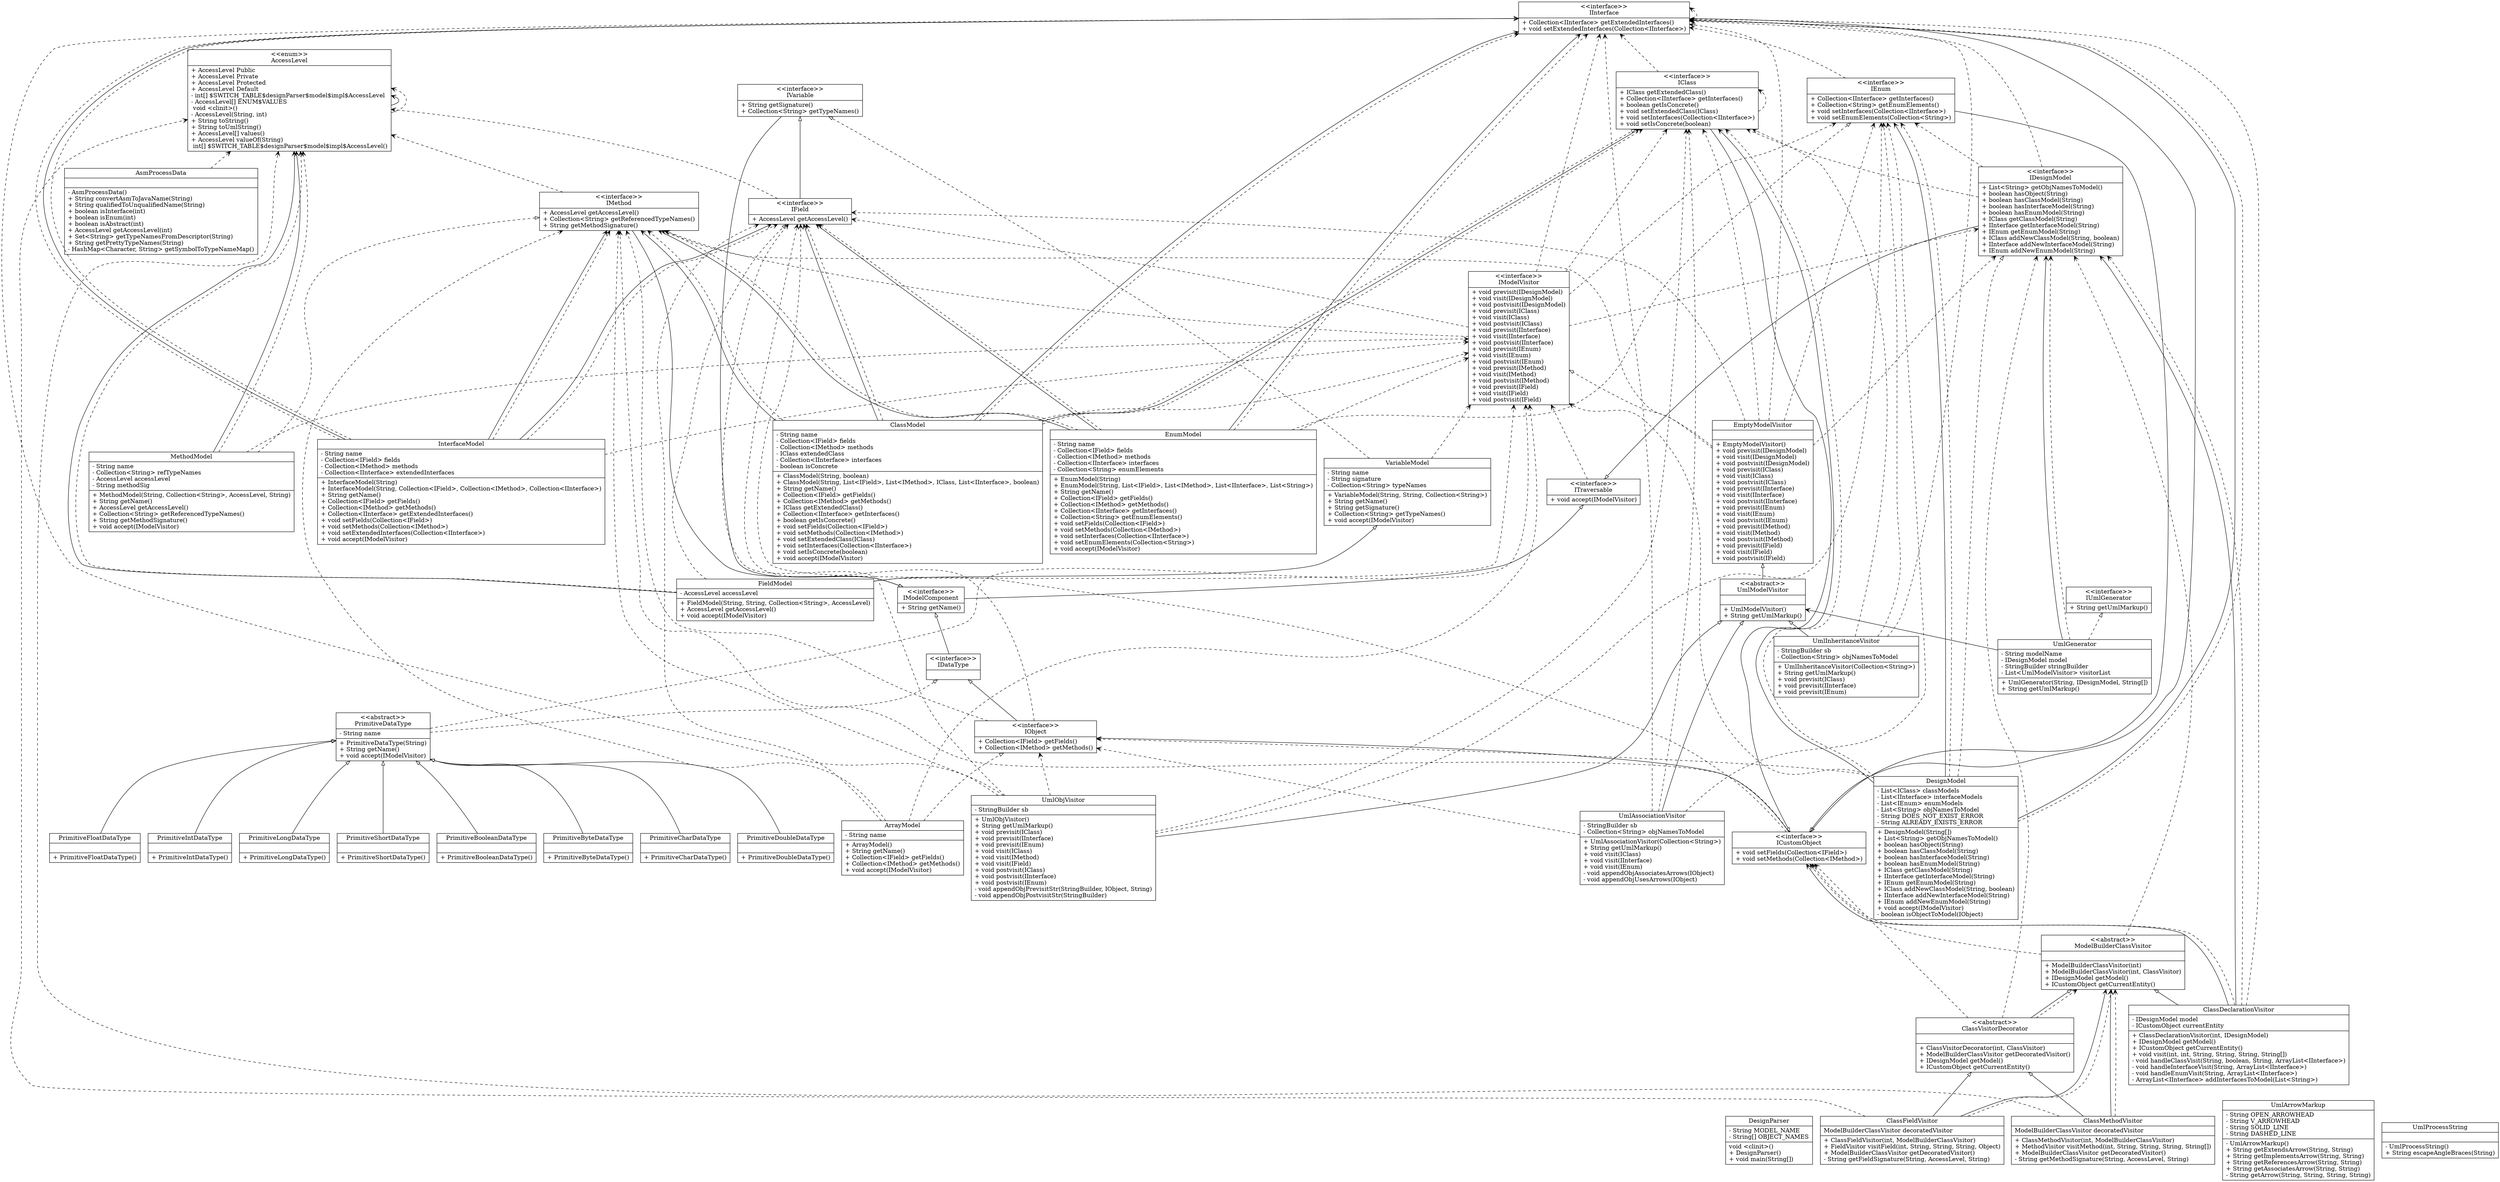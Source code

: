 digraph AbstractPizzaFactory{
rankdir=BT;
DesignParser [
shape = "record",
label = "{DesignParser|- String MODEL_NAME\l- String[] OBJECT_NAMES\l| void \<clinit\>()\l+ DesignParser()\l+ void main(String[])\l}"
];
AsmProcessData [
shape = "record",
label = "{AsmProcessData||- AsmProcessData()\l+ String convertAsmToJavaName(String)\l+ String qualifiedToUnqualifiedName(String)\l+ boolean isInterface(int)\l+ boolean isEnum(int)\l+ boolean isAbstract(int)\l+ AccessLevel getAccessLevel(int)\l+ Set\<String\> getTypeNamesFromDescriptor(String)\l+ String getPrettyTypeNames(String)\l- HashMap\<Character, String\> getSymbolToTypeNameMap()\l}"
];
ClassDeclarationVisitor [
shape = "record",
label = "{ClassDeclarationVisitor|- IDesignModel model\l- ICustomObject currentEntity\l|+ ClassDeclarationVisitor(int, IDesignModel)\l+ IDesignModel getModel()\l+ ICustomObject getCurrentEntity()\l+ void visit(int, int, String, String, String, String[])\l- void handleClassVisit(String, boolean, String, ArrayList\<IInterface\>)\l- void handleInterfaceVisit(String, ArrayList\<IInterface\>)\l- void handleEnumVisit(String, ArrayList\<IInterface\>)\l- ArrayList\<IInterface\> addInterfacesToModel(List\<String\>)\l}"
];
ModelBuilderClassVisitor [
shape = "record",
label = "{\<\<abstract\>\>\nModelBuilderClassVisitor||+ ModelBuilderClassVisitor(int)\l+ ModelBuilderClassVisitor(int, ClassVisitor)\l+ IDesignModel getModel()\l+ ICustomObject getCurrentEntity()\l}"
];
ClassFieldVisitor [
shape = "record",
label = "{ClassFieldVisitor| ModelBuilderClassVisitor decoratedVisitor\l|+ ClassFieldVisitor(int, ModelBuilderClassVisitor)\l+ FieldVisitor visitField(int, String, String, String, Object)\l+ ModelBuilderClassVisitor getDecoratedVisitor()\l- String getFieldSignature(String, AccessLevel, String)\l}"
];
ClassVisitorDecorator [
shape = "record",
label = "{\<\<abstract\>\>\nClassVisitorDecorator||+ ClassVisitorDecorator(int, ClassVisitor)\l+ ModelBuilderClassVisitor getDecoratedVisitor()\l+ IDesignModel getModel()\l+ ICustomObject getCurrentEntity()\l}"
];
ClassMethodVisitor [
shape = "record",
label = "{ClassMethodVisitor| ModelBuilderClassVisitor decoratedVisitor\l|+ ClassMethodVisitor(int, ModelBuilderClassVisitor)\l+ MethodVisitor visitMethod(int, String, String, String, String[])\l+ ModelBuilderClassVisitor getDecoratedVisitor()\l- String getMethodSignature(String, AccessLevel, String)\l}"
];
PrimitiveDataType [
shape = "record",
label = "{\<\<abstract\>\>\nPrimitiveDataType|- String name\l|+ PrimitiveDataType(String)\l+ String getName()\l+ void accept(IModelVisitor)\l}"
];
ArrayModel [
shape = "record",
label = "{ArrayModel|- String name\l|+ ArrayModel()\l+ String getName()\l+ Collection\<IField\> getFields()\l+ Collection\<IMethod\> getMethods()\l+ void accept(IModelVisitor)\l}"
];
ClassModel [
shape = "record",
label = "{ClassModel|- String name\l- Collection\<IField\> fields\l- Collection\<IMethod\> methods\l- IClass extendedClass\l- Collection\<IInterface\> interfaces\l- boolean isConcrete\l|+ ClassModel(String, boolean)\l+ ClassModel(String, List\<IField\>, List\<IMethod\>, IClass, List\<IInterface\>, boolean)\l+ String getName()\l+ Collection\<IField\> getFields()\l+ Collection\<IMethod\> getMethods()\l+ IClass getExtendedClass()\l+ Collection\<IInterface\> getInterfaces()\l+ boolean getIsConcrete()\l+ void setFields(Collection\<IField\>)\l+ void setMethods(Collection\<IMethod\>)\l+ void setExtendedClass(IClass)\l+ void setInterfaces(Collection\<IInterface\>)\l+ void setIsConcrete(boolean)\l+ void accept(IModelVisitor)\l}"
];
DesignModel [
shape = "record",
label = "{DesignModel|- List\<IClass\> classModels\l- List\<IInterface\> interfaceModels\l- List\<IEnum\> enumModels\l- List\<String\> objNamesToModel\l- String DOES_NOT_EXIST_ERROR\l- String ALREADY_EXISTS_ERROR\l|+ DesignModel(String[])\l+ List\<String\> getObjNamesToModel()\l+ boolean hasObject(String)\l+ boolean hasClassModel(String)\l+ boolean hasInterfaceModel(String)\l+ boolean hasEnumModel(String)\l+ IClass getClassModel(String)\l+ IInterface getInterfaceModel(String)\l+ IEnum getEnumModel(String)\l+ IClass addNewClassModel(String, boolean)\l+ IInterface addNewInterfaceModel(String)\l+ IEnum addNewEnumModel(String)\l+ void accept(IModelVisitor)\l- boolean isObjectToModel(IObject)\l}"
];
EmptyModelVisitor [
shape = "record",
label = "{EmptyModelVisitor||+ EmptyModelVisitor()\l+ void previsit(IDesignModel)\l+ void visit(IDesignModel)\l+ void postvisit(IDesignModel)\l+ void previsit(IClass)\l+ void visit(IClass)\l+ void postvisit(IClass)\l+ void previsit(IInterface)\l+ void visit(IInterface)\l+ void postvisit(IInterface)\l+ void previsit(IEnum)\l+ void visit(IEnum)\l+ void postvisit(IEnum)\l+ void previsit(IMethod)\l+ void visit(IMethod)\l+ void postvisit(IMethod)\l+ void previsit(IField)\l+ void visit(IField)\l+ void postvisit(IField)\l}"
];
EnumModel [
shape = "record",
label = "{EnumModel|- String name\l- Collection\<IField\> fields\l- Collection\<IMethod\> methods\l- Collection\<IInterface\> interfaces\l- Collection\<String\> enumElements\l|+ EnumModel(String)\l+ EnumModel(String, List\<IField\>, List\<IMethod\>, List\<IInterface\>, List\<String\>)\l+ String getName()\l+ Collection\<IField\> getFields()\l+ Collection\<IMethod\> getMethods()\l+ Collection\<IInterface\> getInterfaces()\l+ Collection\<String\> getEnumElements()\l+ void setFields(Collection\<IField\>)\l+ void setMethods(Collection\<IMethod\>)\l+ void setInterfaces(Collection\<IInterface\>)\l+ void setEnumElements(Collection\<String\>)\l+ void accept(IModelVisitor)\l}"
];
FieldModel [
shape = "record",
label = "{FieldModel|- AccessLevel accessLevel\l|+ FieldModel(String, String, Collection\<String\>, AccessLevel)\l+ AccessLevel getAccessLevel()\l+ void accept(IModelVisitor)\l}"
];
VariableModel [
shape = "record",
label = "{VariableModel|- String name\l- String signature\l- Collection\<String\> typeNames\l|+ VariableModel(String, String, Collection\<String\>)\l+ String getName()\l+ String getSignature()\l+ Collection\<String\> getTypeNames()\l+ void accept(IModelVisitor)\l}"
];
InterfaceModel [
shape = "record",
label = "{InterfaceModel|- String name\l- Collection\<IField\> fields\l- Collection\<IMethod\> methods\l- Collection\<IInterface\> extendedInterfaces\l|+ InterfaceModel(String)\l+ InterfaceModel(String, Collection\<IField\>, Collection\<IMethod\>, Collection\<IInterface\>)\l+ String getName()\l+ Collection\<IField\> getFields()\l+ Collection\<IMethod\> getMethods()\l+ Collection\<IInterface\> getExtendedInterfaces()\l+ void setFields(Collection\<IField\>)\l+ void setMethods(Collection\<IMethod\>)\l+ void setExtendedInterfaces(Collection\<IInterface\>)\l+ void accept(IModelVisitor)\l}"
];
MethodModel [
shape = "record",
label = "{MethodModel|- String name\l- Collection\<String\> refTypeNames\l- AccessLevel accessLevel\l- String methodSig\l|+ MethodModel(String, Collection\<String\>, AccessLevel, String)\l+ String getName()\l+ AccessLevel getAccessLevel()\l+ Collection\<String\> getReferencedTypeNames()\l+ String getMethodSignature()\l+ void accept(IModelVisitor)\l}"
];
PrimitiveBooleanDataType [
shape = "record",
label = "{PrimitiveBooleanDataType||+ PrimitiveBooleanDataType()\l}"
];
PrimitiveByteDataType [
shape = "record",
label = "{PrimitiveByteDataType||+ PrimitiveByteDataType()\l}"
];
PrimitiveCharDataType [
shape = "record",
label = "{PrimitiveCharDataType||+ PrimitiveCharDataType()\l}"
];
PrimitiveDoubleDataType [
shape = "record",
label = "{PrimitiveDoubleDataType||+ PrimitiveDoubleDataType()\l}"
];
PrimitiveFloatDataType [
shape = "record",
label = "{PrimitiveFloatDataType||+ PrimitiveFloatDataType()\l}"
];
PrimitiveIntDataType [
shape = "record",
label = "{PrimitiveIntDataType||+ PrimitiveIntDataType()\l}"
];
PrimitiveLongDataType [
shape = "record",
label = "{PrimitiveLongDataType||+ PrimitiveLongDataType()\l}"
];
PrimitiveShortDataType [
shape = "record",
label = "{PrimitiveShortDataType||+ PrimitiveShortDataType()\l}"
];
UmlModelVisitor [
shape = "record",
label = "{\<\<abstract\>\>\nUmlModelVisitor||+ UmlModelVisitor()\l+ String getUmlMarkup()\l}"
];
UmlAssociationVisitor [
shape = "record",
label = "{UmlAssociationVisitor|- StringBuilder sb\l- Collection\<String\> objNamesToModel\l|+ UmlAssociationVisitor(Collection\<String\>)\l+ String getUmlMarkup()\l+ void visit(IClass)\l+ void visit(IInterface)\l+ void visit(IEnum)\l- void appendObjAssociatesArrows(IObject)\l- void appendObjUsesArrows(IObject)\l}"
];
UmlGenerator [
shape = "record",
label = "{UmlGenerator|- String modelName\l- IDesignModel model\l- StringBuilder stringBuilder\l- List\<UmlModelVisitor\> visitorList\l|+ UmlGenerator(String, IDesignModel, String[])\l+ String getUmlMarkup()\l}"
];
UmlInheritanceVisitor [
shape = "record",
label = "{UmlInheritanceVisitor|- StringBuilder sb\l- Collection\<String\> objNamesToModel\l|+ UmlInheritanceVisitor(Collection\<String\>)\l+ String getUmlMarkup()\l+ void previsit(IClass)\l+ void previsit(IInterface)\l+ void previsit(IEnum)\l}"
];
UmlObjVisitor [
shape = "record",
label = "{UmlObjVisitor|- StringBuilder sb\l|+ UmlObjVisitor()\l+ String getUmlMarkup()\l+ void previsit(IClass)\l+ void previsit(IInterface)\l+ void previsit(IEnum)\l+ void visit(IClass)\l+ void visit(IMethod)\l+ void visit(IField)\l+ void postvisit(IClass)\l+ void postvisit(IInterface)\l+ void postvisit(IEnum)\l- void appendObjPrevisitStr(StringBuilder, IObject, String)\l- void appendObjPostvisitStr(StringBuilder)\l}"
];
UmlArrowMarkup [
shape = "record",
label = "{UmlArrowMarkup|- String OPEN_ARROWHEAD\l- String V_ARROWHEAD\l- String SOLID_LINE\l- String DASHED_LINE\l|- UmlArrowMarkup()\l+ String getExtendsArrow(String, String)\l+ String getImplementsArrow(String, String)\l+ String getReferencesArrow(String, String)\l+ String getAssociatesArrow(String, String)\l- String getArrow(String, String, String, String)\l}"
];
UmlProcessString [
shape = "record",
label = "{UmlProcessString||- UmlProcessString()\l+ String escapeAngleBraces(String)\l}"
];
ICustomObject [
shape = "record",
label = "{\<\<interface\>\>\nICustomObject|+ void setFields(Collection\<IField\>)\l+ void setMethods(Collection\<IMethod\>)\l}"
];
IClass [
shape = "record",
label = "{\<\<interface\>\>\nIClass|+ IClass getExtendedClass()\l+ Collection\<IInterface\> getInterfaces()\l+ boolean getIsConcrete()\l+ void setExtendedClass(IClass)\l+ void setInterfaces(Collection\<IInterface\>)\l+ void setIsConcrete(boolean)\l}"
];
IObject [
shape = "record",
label = "{\<\<interface\>\>\nIObject|+ Collection\<IField\> getFields()\l+ Collection\<IMethod\> getMethods()\l}"
];
IModelComponent [
shape = "record",
label = "{\<\<interface\>\>\nIModelComponent|+ String getName()\l}"
];
IDataType [
shape = "record",
label = "{\<\<interface\>\>\nIDataType|}"
];
ITraversable [
shape = "record",
label = "{\<\<interface\>\>\nITraversable|+ void accept(IModelVisitor)\l}"
];
IDesignModel [
shape = "record",
label = "{\<\<interface\>\>\nIDesignModel|+ List\<String\> getObjNamesToModel()\l+ boolean hasObject(String)\l+ boolean hasClassModel(String)\l+ boolean hasInterfaceModel(String)\l+ boolean hasEnumModel(String)\l+ IClass getClassModel(String)\l+ IInterface getInterfaceModel(String)\l+ IEnum getEnumModel(String)\l+ IClass addNewClassModel(String, boolean)\l+ IInterface addNewInterfaceModel(String)\l+ IEnum addNewEnumModel(String)\l}"
];
IEnum [
shape = "record",
label = "{\<\<interface\>\>\nIEnum|+ Collection\<IInterface\> getInterfaces()\l+ Collection\<String\> getEnumElements()\l+ void setInterfaces(Collection\<IInterface\>)\l+ void setEnumElements(Collection\<String\>)\l}"
];
IVariable [
shape = "record",
label = "{\<\<interface\>\>\nIVariable|+ String getSignature()\l+ Collection\<String\> getTypeNames()\l}"
];
IField [
shape = "record",
label = "{\<\<interface\>\>\nIField|+ AccessLevel getAccessLevel()\l}"
];
IInterface [
shape = "record",
label = "{\<\<interface\>\>\nIInterface|+ Collection\<IInterface\> getExtendedInterfaces()\l+ void setExtendedInterfaces(Collection\<IInterface\>)\l}"
];
IMethod [
shape = "record",
label = "{\<\<interface\>\>\nIMethod|+ AccessLevel getAccessLevel()\l+ Collection\<String\> getReferencedTypeNames()\l+ String getMethodSignature()\l}"
];
IModelVisitor [
shape = "record",
label = "{\<\<interface\>\>\nIModelVisitor|+ void previsit(IDesignModel)\l+ void visit(IDesignModel)\l+ void postvisit(IDesignModel)\l+ void previsit(IClass)\l+ void visit(IClass)\l+ void postvisit(IClass)\l+ void previsit(IInterface)\l+ void visit(IInterface)\l+ void postvisit(IInterface)\l+ void previsit(IEnum)\l+ void visit(IEnum)\l+ void postvisit(IEnum)\l+ void previsit(IMethod)\l+ void visit(IMethod)\l+ void postvisit(IMethod)\l+ void previsit(IField)\l+ void visit(IField)\l+ void postvisit(IField)\l}"
];
IUmlGenerator [
shape = "record",
label = "{\<\<interface\>\>\nIUmlGenerator|+ String getUmlMarkup()\l}"
];
AccessLevel [
shape = "record",
label = "{\<\<enum\>\>\nAccessLevel|+ AccessLevel Public\l+ AccessLevel Private\l+ AccessLevel Protected\l+ AccessLevel Default\l- int[] $SWITCH_TABLE$designParser$model$impl$AccessLevel\l- AccessLevel[] ENUM$VALUES\l void \<clinit\>()\l- AccessLevel(String, int)\l+ String toString()\l+ String toUmlString()\l+ AccessLevel[] values()\l+ AccessLevel valueOf(String)\l int[] $SWITCH_TABLE$designParser$model$impl$AccessLevel()\l}"
];
ClassDeclarationVisitor -> ModelBuilderClassVisitor [arrowhead="onormal", style="solid"];
ClassFieldVisitor -> ClassVisitorDecorator [arrowhead="onormal", style="solid"];
ClassVisitorDecorator -> ModelBuilderClassVisitor [arrowhead="onormal", style="solid"];
ClassMethodVisitor -> ClassVisitorDecorator [arrowhead="onormal", style="solid"];
PrimitiveDataType -> IDataType [arrowhead="onormal", style="dashed"];
ArrayModel -> IObject [arrowhead="onormal", style="dashed"];
ClassModel -> IClass [arrowhead="onormal", style="dashed"];
DesignModel -> IDesignModel [arrowhead="onormal", style="dashed"];
EmptyModelVisitor -> IModelVisitor [arrowhead="onormal", style="dashed"];
EnumModel -> IEnum [arrowhead="onormal", style="dashed"];
FieldModel -> VariableModel [arrowhead="onormal", style="solid"];
FieldModel -> IField [arrowhead="onormal", style="dashed"];
VariableModel -> IVariable [arrowhead="onormal", style="dashed"];
InterfaceModel -> IInterface [arrowhead="onormal", style="dashed"];
MethodModel -> IMethod [arrowhead="onormal", style="dashed"];
PrimitiveBooleanDataType -> PrimitiveDataType [arrowhead="onormal", style="solid"];
PrimitiveByteDataType -> PrimitiveDataType [arrowhead="onormal", style="solid"];
PrimitiveCharDataType -> PrimitiveDataType [arrowhead="onormal", style="solid"];
PrimitiveDoubleDataType -> PrimitiveDataType [arrowhead="onormal", style="solid"];
PrimitiveFloatDataType -> PrimitiveDataType [arrowhead="onormal", style="solid"];
PrimitiveIntDataType -> PrimitiveDataType [arrowhead="onormal", style="solid"];
PrimitiveLongDataType -> PrimitiveDataType [arrowhead="onormal", style="solid"];
PrimitiveShortDataType -> PrimitiveDataType [arrowhead="onormal", style="solid"];
UmlModelVisitor -> EmptyModelVisitor [arrowhead="onormal", style="solid"];
UmlAssociationVisitor -> UmlModelVisitor [arrowhead="onormal", style="solid"];
UmlGenerator -> IUmlGenerator [arrowhead="onormal", style="dashed"];
UmlInheritanceVisitor -> UmlModelVisitor [arrowhead="onormal", style="solid"];
UmlObjVisitor -> UmlModelVisitor [arrowhead="onormal", style="solid"];
ICustomObject -> IObject [arrowhead="onormal", style="solid"];
IClass -> ICustomObject [arrowhead="onormal", style="solid"];
IObject -> IDataType [arrowhead="onormal", style="solid"];
IModelComponent -> ITraversable [arrowhead="onormal", style="solid"];
IDataType -> IModelComponent [arrowhead="onormal", style="solid"];
IDesignModel -> ITraversable [arrowhead="onormal", style="solid"];
IEnum -> ICustomObject [arrowhead="onormal", style="solid"];
IVariable -> IModelComponent [arrowhead="onormal", style="solid"];
IField -> IVariable [arrowhead="onormal", style="solid"];
IInterface -> ICustomObject [arrowhead="onormal", style="solid"];
IMethod -> IModelComponent [arrowhead="onormal", style="solid"];
AsmProcessData -> AccessLevel [arrowhead="vee", style="dashed"];
ClassDeclarationVisitor -> IDesignModel [arrowhead="vee", style="solid"];
ClassDeclarationVisitor -> ICustomObject [arrowhead="vee", style="solid"];
ClassDeclarationVisitor -> IDesignModel [arrowhead="vee", style="dashed"];
ClassDeclarationVisitor -> IInterface [arrowhead="vee", style="dashed"];
ClassDeclarationVisitor -> ICustomObject [arrowhead="vee", style="dashed"];
ModelBuilderClassVisitor -> IDesignModel [arrowhead="vee", style="dashed"];
ModelBuilderClassVisitor -> ICustomObject [arrowhead="vee", style="dashed"];
ClassFieldVisitor -> ModelBuilderClassVisitor [arrowhead="vee", style="solid"];
ClassFieldVisitor -> ModelBuilderClassVisitor [arrowhead="vee", style="dashed"];
ClassFieldVisitor -> AccessLevel [arrowhead="vee", style="dashed"];
ClassVisitorDecorator -> IDesignModel [arrowhead="vee", style="dashed"];
ClassVisitorDecorator -> ModelBuilderClassVisitor [arrowhead="vee", style="dashed"];
ClassVisitorDecorator -> ICustomObject [arrowhead="vee", style="dashed"];
ClassMethodVisitor -> ModelBuilderClassVisitor [arrowhead="vee", style="solid"];
ClassMethodVisitor -> ModelBuilderClassVisitor [arrowhead="vee", style="dashed"];
ClassMethodVisitor -> AccessLevel [arrowhead="vee", style="dashed"];
PrimitiveDataType -> IModelVisitor [arrowhead="vee", style="dashed"];
ArrayModel -> IModelVisitor [arrowhead="vee", style="dashed"];
ArrayModel -> IMethod [arrowhead="vee", style="dashed"];
ArrayModel -> IField [arrowhead="vee", style="dashed"];
ClassModel -> IInterface [arrowhead="vee", style="solid"];
ClassModel -> IMethod [arrowhead="vee", style="solid"];
ClassModel -> IClass [arrowhead="vee", style="solid"];
ClassModel -> IField [arrowhead="vee", style="solid"];
ClassModel -> IModelVisitor [arrowhead="vee", style="dashed"];
ClassModel -> IInterface [arrowhead="vee", style="dashed"];
ClassModel -> IMethod [arrowhead="vee", style="dashed"];
ClassModel -> IClass [arrowhead="vee", style="dashed"];
ClassModel -> IField [arrowhead="vee", style="dashed"];
DesignModel -> IInterface [arrowhead="vee", style="solid"];
DesignModel -> IClass [arrowhead="vee", style="solid"];
DesignModel -> IEnum [arrowhead="vee", style="solid"];
DesignModel -> IModelVisitor [arrowhead="vee", style="dashed"];
DesignModel -> IObject [arrowhead="vee", style="dashed"];
DesignModel -> IInterface [arrowhead="vee", style="dashed"];
DesignModel -> IClass [arrowhead="vee", style="dashed"];
DesignModel -> IEnum [arrowhead="vee", style="dashed"];
EmptyModelVisitor -> IDesignModel [arrowhead="vee", style="dashed"];
EmptyModelVisitor -> IInterface [arrowhead="vee", style="dashed"];
EmptyModelVisitor -> IClass [arrowhead="vee", style="dashed"];
EmptyModelVisitor -> IMethod [arrowhead="vee", style="dashed"];
EmptyModelVisitor -> IField [arrowhead="vee", style="dashed"];
EmptyModelVisitor -> IEnum [arrowhead="vee", style="dashed"];
EnumModel -> IInterface [arrowhead="vee", style="solid"];
EnumModel -> IMethod [arrowhead="vee", style="solid"];
EnumModel -> IField [arrowhead="vee", style="solid"];
EnumModel -> IModelVisitor [arrowhead="vee", style="dashed"];
EnumModel -> IInterface [arrowhead="vee", style="dashed"];
EnumModel -> IMethod [arrowhead="vee", style="dashed"];
EnumModel -> IField [arrowhead="vee", style="dashed"];
FieldModel -> AccessLevel [arrowhead="vee", style="solid"];
FieldModel -> IModelVisitor [arrowhead="vee", style="dashed"];
FieldModel -> AccessLevel [arrowhead="vee", style="dashed"];
VariableModel -> IModelVisitor [arrowhead="vee", style="dashed"];
InterfaceModel -> IInterface [arrowhead="vee", style="solid"];
InterfaceModel -> IMethod [arrowhead="vee", style="solid"];
InterfaceModel -> IField [arrowhead="vee", style="solid"];
InterfaceModel -> IModelVisitor [arrowhead="vee", style="dashed"];
InterfaceModel -> IInterface [arrowhead="vee", style="dashed"];
InterfaceModel -> IMethod [arrowhead="vee", style="dashed"];
InterfaceModel -> IField [arrowhead="vee", style="dashed"];
MethodModel -> AccessLevel [arrowhead="vee", style="solid"];
MethodModel -> IModelVisitor [arrowhead="vee", style="dashed"];
MethodModel -> AccessLevel [arrowhead="vee", style="dashed"];
UmlAssociationVisitor -> IObject [arrowhead="vee", style="dashed"];
UmlAssociationVisitor -> IInterface [arrowhead="vee", style="dashed"];
UmlAssociationVisitor -> IClass [arrowhead="vee", style="dashed"];
UmlAssociationVisitor -> IEnum [arrowhead="vee", style="dashed"];
UmlGenerator -> IDesignModel [arrowhead="vee", style="solid"];
UmlGenerator -> UmlModelVisitor [arrowhead="vee", style="solid"];
UmlGenerator -> IDesignModel [arrowhead="vee", style="dashed"];
UmlInheritanceVisitor -> IInterface [arrowhead="vee", style="dashed"];
UmlInheritanceVisitor -> IClass [arrowhead="vee", style="dashed"];
UmlInheritanceVisitor -> IEnum [arrowhead="vee", style="dashed"];
UmlObjVisitor -> IObject [arrowhead="vee", style="dashed"];
UmlObjVisitor -> IInterface [arrowhead="vee", style="dashed"];
UmlObjVisitor -> IClass [arrowhead="vee", style="dashed"];
UmlObjVisitor -> IMethod [arrowhead="vee", style="dashed"];
UmlObjVisitor -> IField [arrowhead="vee", style="dashed"];
UmlObjVisitor -> IEnum [arrowhead="vee", style="dashed"];
ICustomObject -> IMethod [arrowhead="vee", style="dashed"];
ICustomObject -> IField [arrowhead="vee", style="dashed"];
IClass -> IInterface [arrowhead="vee", style="dashed"];
IClass -> IClass [arrowhead="vee", style="dashed"];
IObject -> IMethod [arrowhead="vee", style="dashed"];
IObject -> IField [arrowhead="vee", style="dashed"];
ITraversable -> IModelVisitor [arrowhead="vee", style="dashed"];
IDesignModel -> IInterface [arrowhead="vee", style="dashed"];
IDesignModel -> IClass [arrowhead="vee", style="dashed"];
IDesignModel -> IEnum [arrowhead="vee", style="dashed"];
IEnum -> IInterface [arrowhead="vee", style="dashed"];
IField -> AccessLevel [arrowhead="vee", style="dashed"];
IInterface -> IInterface [arrowhead="vee", style="dashed"];
IMethod -> AccessLevel [arrowhead="vee", style="dashed"];
IModelVisitor -> IDesignModel [arrowhead="vee", style="dashed"];
IModelVisitor -> IInterface [arrowhead="vee", style="dashed"];
IModelVisitor -> IClass [arrowhead="vee", style="dashed"];
IModelVisitor -> IMethod [arrowhead="vee", style="dashed"];
IModelVisitor -> IField [arrowhead="vee", style="dashed"];
IModelVisitor -> IEnum [arrowhead="vee", style="dashed"];
AccessLevel -> AccessLevel [arrowhead="vee", style="solid"];
AccessLevel -> AccessLevel [arrowhead="vee", style="dashed"];
}